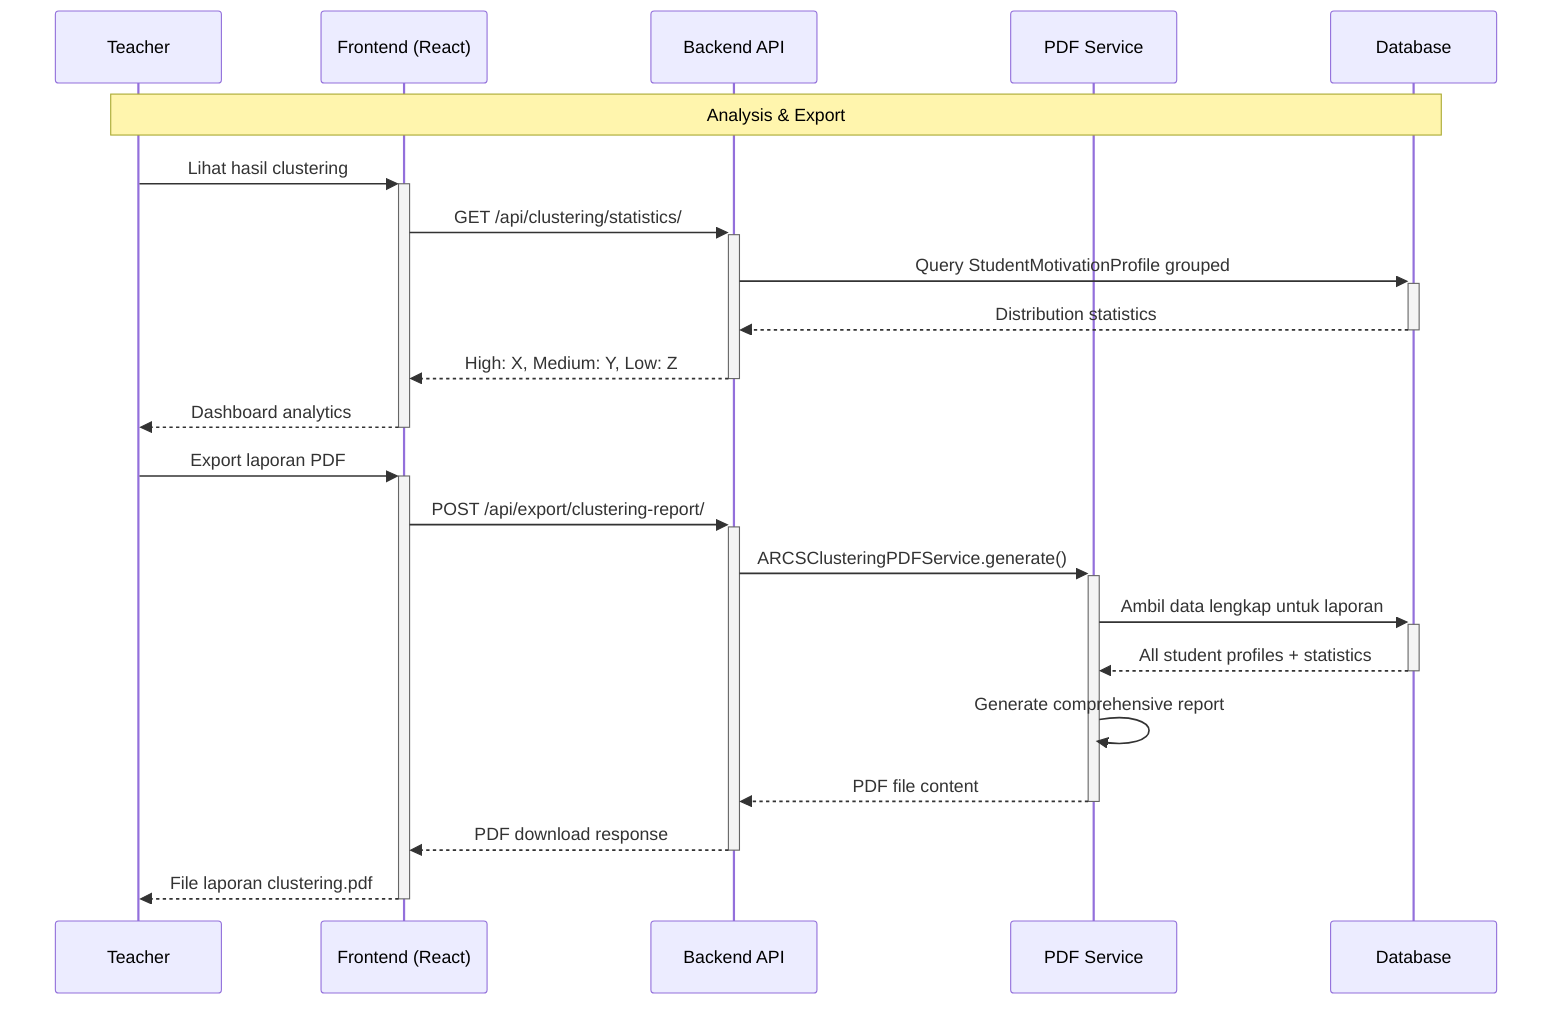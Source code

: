sequenceDiagram
    participant T as Teacher
    participant F as Frontend (React)
    participant B as Backend API
    participant PDF as PDF Service
    participant DB as Database
    
    Note over T,DB: Analysis & Export
    
    T->>+F: Lihat hasil clustering
    F->>+B: GET /api/clustering/statistics/
    B->>+DB: Query StudentMotivationProfile grouped
    DB-->>-B: Distribution statistics
    B-->>-F: High: X, Medium: Y, Low: Z
    F-->>-T: Dashboard analytics
    
    T->>+F: Export laporan PDF
    F->>+B: POST /api/export/clustering-report/
    B->>+PDF: ARCSClusteringPDFService.generate()
    PDF->>+DB: Ambil data lengkap untuk laporan
    DB-->>-PDF: All student profiles + statistics
    PDF->>PDF: Generate comprehensive report
    PDF-->>-B: PDF file content
    B-->>-F: PDF download response
    F-->>-T: File laporan clustering.pdf